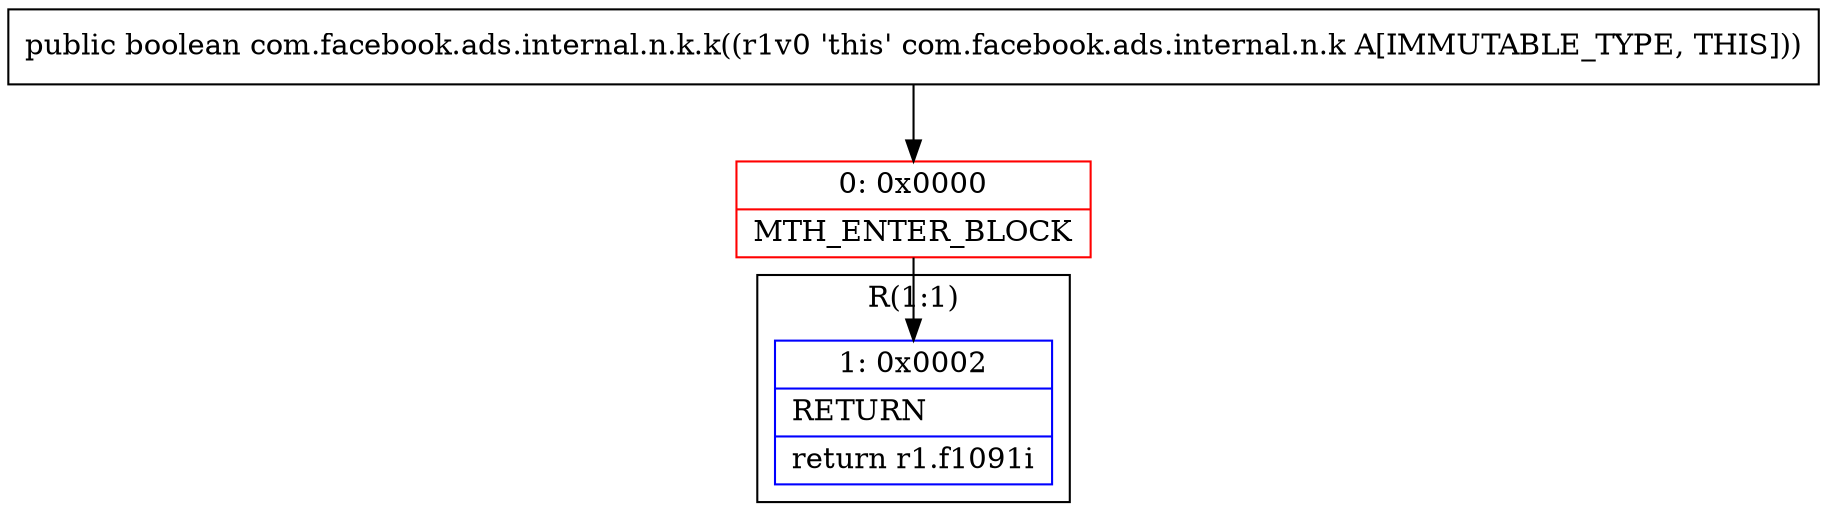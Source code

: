 digraph "CFG forcom.facebook.ads.internal.n.k.k()Z" {
subgraph cluster_Region_1549007824 {
label = "R(1:1)";
node [shape=record,color=blue];
Node_1 [shape=record,label="{1\:\ 0x0002|RETURN\l|return r1.f1091i\l}"];
}
Node_0 [shape=record,color=red,label="{0\:\ 0x0000|MTH_ENTER_BLOCK\l}"];
MethodNode[shape=record,label="{public boolean com.facebook.ads.internal.n.k.k((r1v0 'this' com.facebook.ads.internal.n.k A[IMMUTABLE_TYPE, THIS])) }"];
MethodNode -> Node_0;
Node_0 -> Node_1;
}

